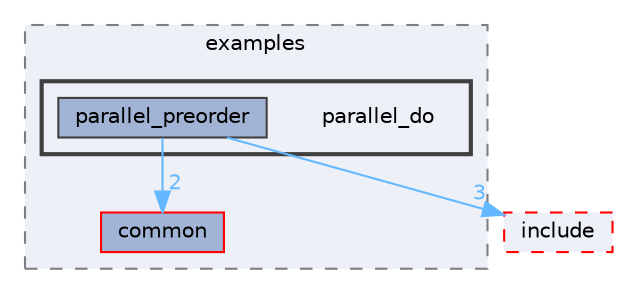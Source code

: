 digraph "external/taskflow/3rd-party/tbb/examples/parallel_do"
{
 // LATEX_PDF_SIZE
  bgcolor="transparent";
  edge [fontname=Helvetica,fontsize=10,labelfontname=Helvetica,labelfontsize=10];
  node [fontname=Helvetica,fontsize=10,shape=box,height=0.2,width=0.4];
  compound=true
  subgraph clusterdir_728d8ef4f98e28e397f8fcf766944c46 {
    graph [ bgcolor="#edf0f7", pencolor="grey50", label="examples", fontname=Helvetica,fontsize=10 style="filled,dashed", URL="dir_728d8ef4f98e28e397f8fcf766944c46.html",tooltip=""]
  dir_54703c436fa5ff1ab20c927331cf8a3a [label="common", fillcolor="#a2b4d6", color="red", style="filled", URL="dir_54703c436fa5ff1ab20c927331cf8a3a.html",tooltip=""];
  subgraph clusterdir_2b030c37bf86076d5859433a693c16c8 {
    graph [ bgcolor="#edf0f7", pencolor="grey25", label="", fontname=Helvetica,fontsize=10 style="filled,bold", URL="dir_2b030c37bf86076d5859433a693c16c8.html",tooltip=""]
    dir_2b030c37bf86076d5859433a693c16c8 [shape=plaintext, label="parallel_do"];
  dir_7344e72716b886be9b89a6e195499994 [label="parallel_preorder", fillcolor="#a2b4d6", color="grey25", style="filled", URL="dir_7344e72716b886be9b89a6e195499994.html",tooltip=""];
  }
  }
  dir_9a108c806b4257aefe6c62ce1f799fad [label="include", fillcolor="#edf0f7", color="red", style="filled,dashed", URL="dir_9a108c806b4257aefe6c62ce1f799fad.html",tooltip=""];
  dir_7344e72716b886be9b89a6e195499994->dir_54703c436fa5ff1ab20c927331cf8a3a [headlabel="2", labeldistance=1.5 headhref="dir_000537_000148.html" href="dir_000537_000148.html" color="steelblue1" fontcolor="steelblue1"];
  dir_7344e72716b886be9b89a6e195499994->dir_9a108c806b4257aefe6c62ce1f799fad [headlabel="3", labeldistance=1.5 headhref="dir_000537_000389.html" href="dir_000537_000389.html" color="steelblue1" fontcolor="steelblue1"];
}

